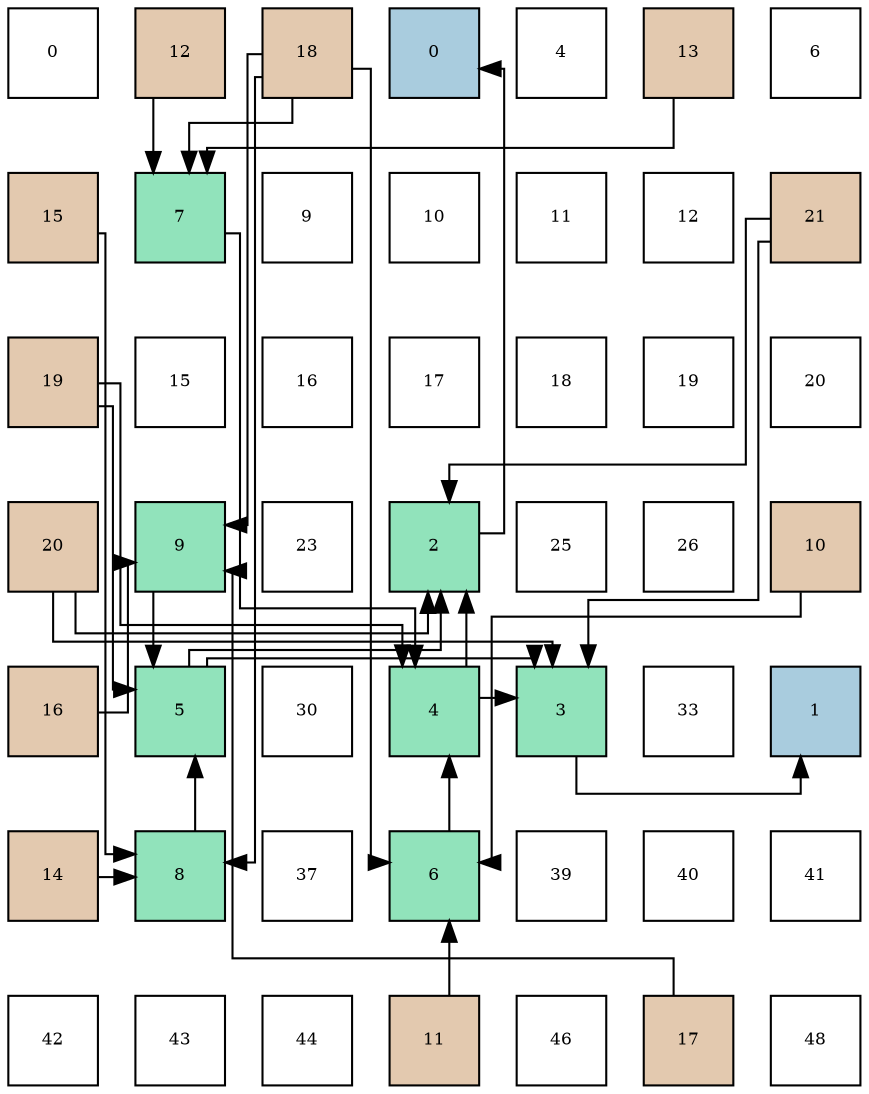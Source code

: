 digraph layout{
 rankdir=TB;
 splines=ortho;
 node [style=filled shape=square fixedsize=true width=0.6];
0[label="0", fontsize=8, fillcolor="#ffffff"];
1[label="12", fontsize=8, fillcolor="#e3c9af"];
2[label="18", fontsize=8, fillcolor="#e3c9af"];
3[label="0", fontsize=8, fillcolor="#a9ccde"];
4[label="4", fontsize=8, fillcolor="#ffffff"];
5[label="13", fontsize=8, fillcolor="#e3c9af"];
6[label="6", fontsize=8, fillcolor="#ffffff"];
7[label="15", fontsize=8, fillcolor="#e3c9af"];
8[label="7", fontsize=8, fillcolor="#91e3bb"];
9[label="9", fontsize=8, fillcolor="#ffffff"];
10[label="10", fontsize=8, fillcolor="#ffffff"];
11[label="11", fontsize=8, fillcolor="#ffffff"];
12[label="12", fontsize=8, fillcolor="#ffffff"];
13[label="21", fontsize=8, fillcolor="#e3c9af"];
14[label="19", fontsize=8, fillcolor="#e3c9af"];
15[label="15", fontsize=8, fillcolor="#ffffff"];
16[label="16", fontsize=8, fillcolor="#ffffff"];
17[label="17", fontsize=8, fillcolor="#ffffff"];
18[label="18", fontsize=8, fillcolor="#ffffff"];
19[label="19", fontsize=8, fillcolor="#ffffff"];
20[label="20", fontsize=8, fillcolor="#ffffff"];
21[label="20", fontsize=8, fillcolor="#e3c9af"];
22[label="9", fontsize=8, fillcolor="#91e3bb"];
23[label="23", fontsize=8, fillcolor="#ffffff"];
24[label="2", fontsize=8, fillcolor="#91e3bb"];
25[label="25", fontsize=8, fillcolor="#ffffff"];
26[label="26", fontsize=8, fillcolor="#ffffff"];
27[label="10", fontsize=8, fillcolor="#e3c9af"];
28[label="16", fontsize=8, fillcolor="#e3c9af"];
29[label="5", fontsize=8, fillcolor="#91e3bb"];
30[label="30", fontsize=8, fillcolor="#ffffff"];
31[label="4", fontsize=8, fillcolor="#91e3bb"];
32[label="3", fontsize=8, fillcolor="#91e3bb"];
33[label="33", fontsize=8, fillcolor="#ffffff"];
34[label="1", fontsize=8, fillcolor="#a9ccde"];
35[label="14", fontsize=8, fillcolor="#e3c9af"];
36[label="8", fontsize=8, fillcolor="#91e3bb"];
37[label="37", fontsize=8, fillcolor="#ffffff"];
38[label="6", fontsize=8, fillcolor="#91e3bb"];
39[label="39", fontsize=8, fillcolor="#ffffff"];
40[label="40", fontsize=8, fillcolor="#ffffff"];
41[label="41", fontsize=8, fillcolor="#ffffff"];
42[label="42", fontsize=8, fillcolor="#ffffff"];
43[label="43", fontsize=8, fillcolor="#ffffff"];
44[label="44", fontsize=8, fillcolor="#ffffff"];
45[label="11", fontsize=8, fillcolor="#e3c9af"];
46[label="46", fontsize=8, fillcolor="#ffffff"];
47[label="17", fontsize=8, fillcolor="#e3c9af"];
48[label="48", fontsize=8, fillcolor="#ffffff"];
edge [constraint=false, style=vis];24 -> 3;
32 -> 34;
31 -> 24;
31 -> 32;
29 -> 24;
29 -> 32;
38 -> 31;
8 -> 31;
36 -> 29;
22 -> 29;
27 -> 38;
45 -> 38;
1 -> 8;
5 -> 8;
35 -> 36;
7 -> 36;
28 -> 22;
47 -> 22;
2 -> 38;
2 -> 8;
2 -> 36;
2 -> 22;
14 -> 31;
14 -> 29;
21 -> 24;
21 -> 32;
13 -> 24;
13 -> 32;
edge [constraint=true, style=invis];
0 -> 7 -> 14 -> 21 -> 28 -> 35 -> 42;
1 -> 8 -> 15 -> 22 -> 29 -> 36 -> 43;
2 -> 9 -> 16 -> 23 -> 30 -> 37 -> 44;
3 -> 10 -> 17 -> 24 -> 31 -> 38 -> 45;
4 -> 11 -> 18 -> 25 -> 32 -> 39 -> 46;
5 -> 12 -> 19 -> 26 -> 33 -> 40 -> 47;
6 -> 13 -> 20 -> 27 -> 34 -> 41 -> 48;
rank = same {0 -> 1 -> 2 -> 3 -> 4 -> 5 -> 6};
rank = same {7 -> 8 -> 9 -> 10 -> 11 -> 12 -> 13};
rank = same {14 -> 15 -> 16 -> 17 -> 18 -> 19 -> 20};
rank = same {21 -> 22 -> 23 -> 24 -> 25 -> 26 -> 27};
rank = same {28 -> 29 -> 30 -> 31 -> 32 -> 33 -> 34};
rank = same {35 -> 36 -> 37 -> 38 -> 39 -> 40 -> 41};
rank = same {42 -> 43 -> 44 -> 45 -> 46 -> 47 -> 48};
}